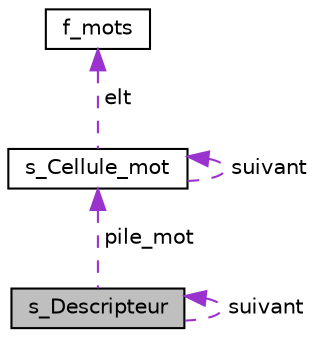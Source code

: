 digraph "s_Descripteur"
{
  edge [fontname="Helvetica",fontsize="10",labelfontname="Helvetica",labelfontsize="10"];
  node [fontname="Helvetica",fontsize="10",shape=record];
  Node1 [label="s_Descripteur",height=0.2,width=0.4,color="black", fillcolor="grey75", style="filled", fontcolor="black"];
  Node1 -> Node1 [dir="back",color="darkorchid3",fontsize="10",style="dashed",label=" suivant" ,fontname="Helvetica"];
  Node2 -> Node1 [dir="back",color="darkorchid3",fontsize="10",style="dashed",label=" pile_mot" ,fontname="Helvetica"];
  Node2 [label="s_Cellule_mot",height=0.2,width=0.4,color="black", fillcolor="white", style="filled",URL="$structs___cellule__mot.html",tooltip="Structure d&#39;une Cellule_mot. "];
  Node3 -> Node2 [dir="back",color="darkorchid3",fontsize="10",style="dashed",label=" elt" ,fontname="Helvetica"];
  Node3 [label="f_mots",height=0.2,width=0.4,color="black", fillcolor="white", style="filled",URL="$structf__mots.html"];
  Node2 -> Node2 [dir="back",color="darkorchid3",fontsize="10",style="dashed",label=" suivant" ,fontname="Helvetica"];
}
